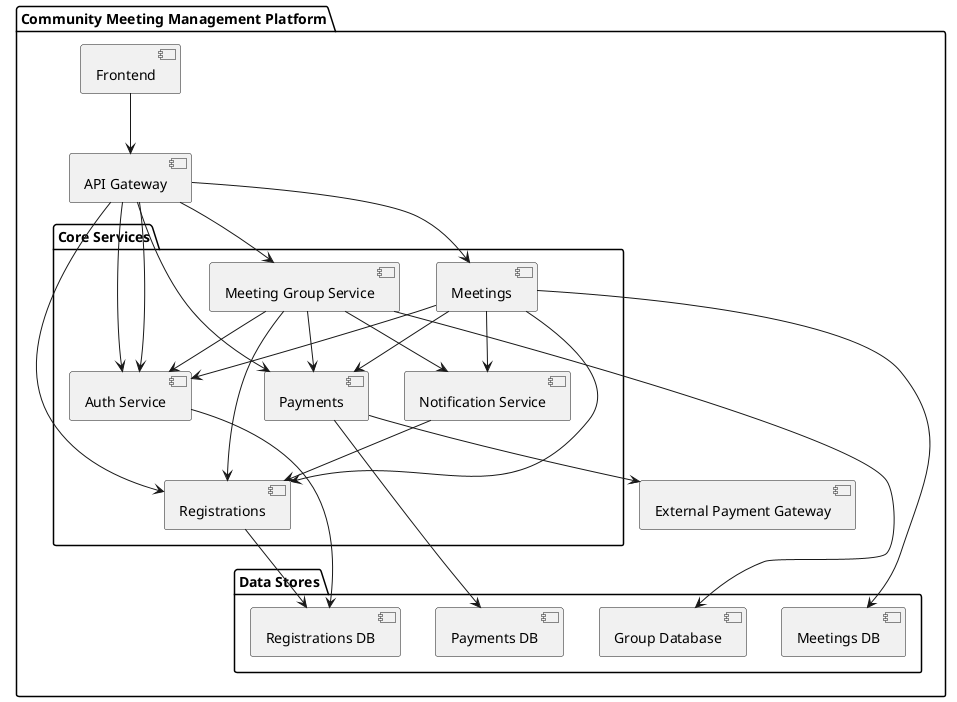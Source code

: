 @startuml

package "Community Meeting Management Platform" {

[Frontend] as WebUI
[API Gateway] as APIGateway

package "Core Services" {
  [Auth Service] as AuthService
  [Registrations] as Registrations
  [Meeting Group Service] as GroupService
  [Meetings] as MeetingService
  [Payments] as PaymentService
  [Notification Service] as NotificationService
}

package "Data Stores" {
  database [Registrations DB] as RegistrationsDB
  database [Group Database] as GroupDB
  database [Meetings DB] as MeetingDB
  database [Payments DB] as PaymentDB
}

[External Payment Gateway] as PaymentGateway

' Connections
WebUI --> APIGateway

APIGateway --> AuthService
APIGateway --> Registrations
APIGateway --> GroupService
APIGateway --> MeetingService
APIGateway --> PaymentService

AuthService --> RegistrationsDB

Registrations --> RegistrationsDB
GroupService --> GroupDB
MeetingService --> MeetingDB
PaymentService --> PaymentDB
PaymentService --> PaymentGateway

' Role & Permission Checks
APIGateway --> AuthService
GroupService --> AuthService
MeetingService --> AuthService

' Service Interactions
NotificationService --> Registrations
MeetingService --> NotificationService
GroupService --> NotificationService

GroupService --> Registrations
MeetingService --> Registrations

' Payment Enforcement
GroupService --> PaymentService
MeetingService --> PaymentService

}

@enduml
